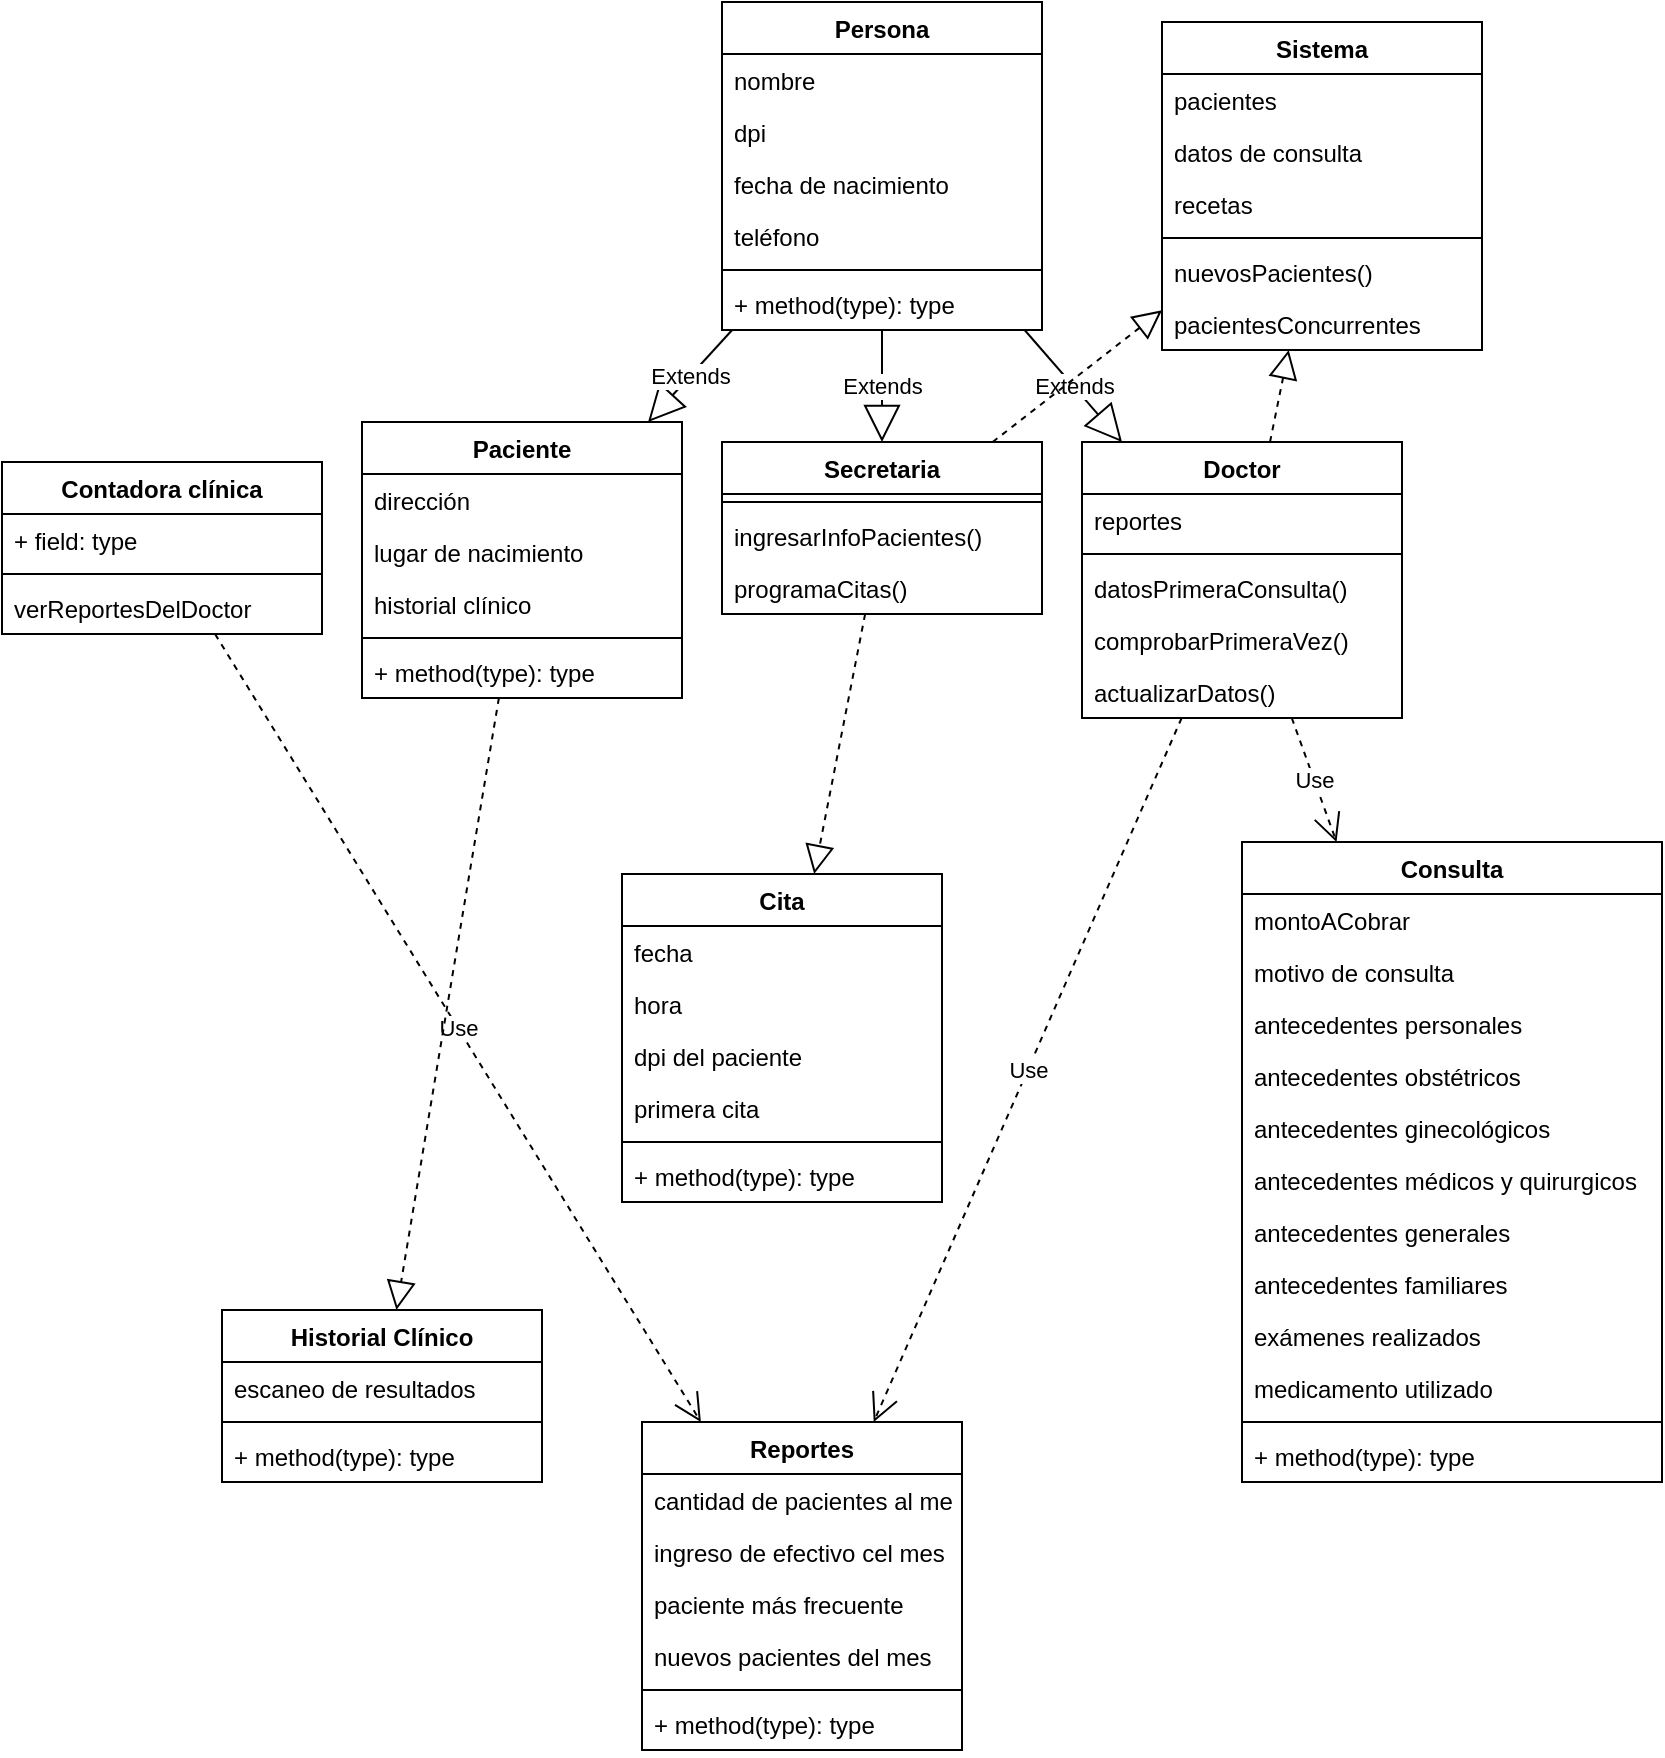 <mxfile version="17.1.4" type="github">
  <diagram id="NU7XsaEUqlEqbhf0lE5d" name="Page-1">
    <mxGraphModel dx="789" dy="2080" grid="1" gridSize="10" guides="1" tooltips="1" connect="1" arrows="1" fold="1" page="1" pageScale="1" pageWidth="1390" pageHeight="980" math="0" shadow="0">
      <root>
        <mxCell id="0" />
        <mxCell id="1" parent="0" />
        <mxCell id="qIFj5bCFdVShRzZvZpv5-1" value="Paciente" style="swimlane;fontStyle=1;align=center;verticalAlign=top;childLayout=stackLayout;horizontal=1;startSize=26;horizontalStack=0;resizeParent=1;resizeParentMax=0;resizeLast=0;collapsible=1;marginBottom=0;" vertex="1" parent="1">
          <mxGeometry x="190" y="100" width="160" height="138" as="geometry" />
        </mxCell>
        <mxCell id="qIFj5bCFdVShRzZvZpv5-7" value="dirección" style="text;strokeColor=none;fillColor=none;align=left;verticalAlign=top;spacingLeft=4;spacingRight=4;overflow=hidden;rotatable=0;points=[[0,0.5],[1,0.5]];portConstraint=eastwest;" vertex="1" parent="qIFj5bCFdVShRzZvZpv5-1">
          <mxGeometry y="26" width="160" height="26" as="geometry" />
        </mxCell>
        <mxCell id="qIFj5bCFdVShRzZvZpv5-9" value="lugar de nacimiento" style="text;strokeColor=none;fillColor=none;align=left;verticalAlign=top;spacingLeft=4;spacingRight=4;overflow=hidden;rotatable=0;points=[[0,0.5],[1,0.5]];portConstraint=eastwest;" vertex="1" parent="qIFj5bCFdVShRzZvZpv5-1">
          <mxGeometry y="52" width="160" height="26" as="geometry" />
        </mxCell>
        <mxCell id="qIFj5bCFdVShRzZvZpv5-21" value="historial clínico" style="text;strokeColor=none;fillColor=none;align=left;verticalAlign=top;spacingLeft=4;spacingRight=4;overflow=hidden;rotatable=0;points=[[0,0.5],[1,0.5]];portConstraint=eastwest;" vertex="1" parent="qIFj5bCFdVShRzZvZpv5-1">
          <mxGeometry y="78" width="160" height="26" as="geometry" />
        </mxCell>
        <mxCell id="qIFj5bCFdVShRzZvZpv5-3" value="" style="line;strokeWidth=1;fillColor=none;align=left;verticalAlign=middle;spacingTop=-1;spacingLeft=3;spacingRight=3;rotatable=0;labelPosition=right;points=[];portConstraint=eastwest;" vertex="1" parent="qIFj5bCFdVShRzZvZpv5-1">
          <mxGeometry y="104" width="160" height="8" as="geometry" />
        </mxCell>
        <mxCell id="qIFj5bCFdVShRzZvZpv5-4" value="+ method(type): type" style="text;strokeColor=none;fillColor=none;align=left;verticalAlign=top;spacingLeft=4;spacingRight=4;overflow=hidden;rotatable=0;points=[[0,0.5],[1,0.5]];portConstraint=eastwest;" vertex="1" parent="qIFj5bCFdVShRzZvZpv5-1">
          <mxGeometry y="112" width="160" height="26" as="geometry" />
        </mxCell>
        <mxCell id="qIFj5bCFdVShRzZvZpv5-10" value="Cita" style="swimlane;fontStyle=1;align=center;verticalAlign=top;childLayout=stackLayout;horizontal=1;startSize=26;horizontalStack=0;resizeParent=1;resizeParentMax=0;resizeLast=0;collapsible=1;marginBottom=0;" vertex="1" parent="1">
          <mxGeometry x="320" y="326" width="160" height="164" as="geometry" />
        </mxCell>
        <mxCell id="qIFj5bCFdVShRzZvZpv5-11" value="fecha" style="text;strokeColor=none;fillColor=none;align=left;verticalAlign=top;spacingLeft=4;spacingRight=4;overflow=hidden;rotatable=0;points=[[0,0.5],[1,0.5]];portConstraint=eastwest;" vertex="1" parent="qIFj5bCFdVShRzZvZpv5-10">
          <mxGeometry y="26" width="160" height="26" as="geometry" />
        </mxCell>
        <mxCell id="qIFj5bCFdVShRzZvZpv5-14" value="hora" style="text;strokeColor=none;fillColor=none;align=left;verticalAlign=top;spacingLeft=4;spacingRight=4;overflow=hidden;rotatable=0;points=[[0,0.5],[1,0.5]];portConstraint=eastwest;" vertex="1" parent="qIFj5bCFdVShRzZvZpv5-10">
          <mxGeometry y="52" width="160" height="26" as="geometry" />
        </mxCell>
        <mxCell id="qIFj5bCFdVShRzZvZpv5-15" value="dpi del paciente" style="text;strokeColor=none;fillColor=none;align=left;verticalAlign=top;spacingLeft=4;spacingRight=4;overflow=hidden;rotatable=0;points=[[0,0.5],[1,0.5]];portConstraint=eastwest;" vertex="1" parent="qIFj5bCFdVShRzZvZpv5-10">
          <mxGeometry y="78" width="160" height="26" as="geometry" />
        </mxCell>
        <mxCell id="qIFj5bCFdVShRzZvZpv5-16" value="primera cita" style="text;strokeColor=none;fillColor=none;align=left;verticalAlign=top;spacingLeft=4;spacingRight=4;overflow=hidden;rotatable=0;points=[[0,0.5],[1,0.5]];portConstraint=eastwest;" vertex="1" parent="qIFj5bCFdVShRzZvZpv5-10">
          <mxGeometry y="104" width="160" height="26" as="geometry" />
        </mxCell>
        <mxCell id="qIFj5bCFdVShRzZvZpv5-12" value="" style="line;strokeWidth=1;fillColor=none;align=left;verticalAlign=middle;spacingTop=-1;spacingLeft=3;spacingRight=3;rotatable=0;labelPosition=right;points=[];portConstraint=eastwest;" vertex="1" parent="qIFj5bCFdVShRzZvZpv5-10">
          <mxGeometry y="130" width="160" height="8" as="geometry" />
        </mxCell>
        <mxCell id="qIFj5bCFdVShRzZvZpv5-13" value="+ method(type): type" style="text;strokeColor=none;fillColor=none;align=left;verticalAlign=top;spacingLeft=4;spacingRight=4;overflow=hidden;rotatable=0;points=[[0,0.5],[1,0.5]];portConstraint=eastwest;" vertex="1" parent="qIFj5bCFdVShRzZvZpv5-10">
          <mxGeometry y="138" width="160" height="26" as="geometry" />
        </mxCell>
        <mxCell id="qIFj5bCFdVShRzZvZpv5-17" value="Sistema" style="swimlane;fontStyle=1;align=center;verticalAlign=top;childLayout=stackLayout;horizontal=1;startSize=26;horizontalStack=0;resizeParent=1;resizeParentMax=0;resizeLast=0;collapsible=1;marginBottom=0;" vertex="1" parent="1">
          <mxGeometry x="590" y="-100" width="160" height="164" as="geometry" />
        </mxCell>
        <mxCell id="qIFj5bCFdVShRzZvZpv5-18" value="pacientes" style="text;strokeColor=none;fillColor=none;align=left;verticalAlign=top;spacingLeft=4;spacingRight=4;overflow=hidden;rotatable=0;points=[[0,0.5],[1,0.5]];portConstraint=eastwest;" vertex="1" parent="qIFj5bCFdVShRzZvZpv5-17">
          <mxGeometry y="26" width="160" height="26" as="geometry" />
        </mxCell>
        <mxCell id="qIFj5bCFdVShRzZvZpv5-22" value="datos de consulta" style="text;strokeColor=none;fillColor=none;align=left;verticalAlign=top;spacingLeft=4;spacingRight=4;overflow=hidden;rotatable=0;points=[[0,0.5],[1,0.5]];portConstraint=eastwest;" vertex="1" parent="qIFj5bCFdVShRzZvZpv5-17">
          <mxGeometry y="52" width="160" height="26" as="geometry" />
        </mxCell>
        <mxCell id="qIFj5bCFdVShRzZvZpv5-23" value="recetas" style="text;strokeColor=none;fillColor=none;align=left;verticalAlign=top;spacingLeft=4;spacingRight=4;overflow=hidden;rotatable=0;points=[[0,0.5],[1,0.5]];portConstraint=eastwest;" vertex="1" parent="qIFj5bCFdVShRzZvZpv5-17">
          <mxGeometry y="78" width="160" height="26" as="geometry" />
        </mxCell>
        <mxCell id="qIFj5bCFdVShRzZvZpv5-19" value="" style="line;strokeWidth=1;fillColor=none;align=left;verticalAlign=middle;spacingTop=-1;spacingLeft=3;spacingRight=3;rotatable=0;labelPosition=right;points=[];portConstraint=eastwest;" vertex="1" parent="qIFj5bCFdVShRzZvZpv5-17">
          <mxGeometry y="104" width="160" height="8" as="geometry" />
        </mxCell>
        <mxCell id="qIFj5bCFdVShRzZvZpv5-20" value="nuevosPacientes()" style="text;strokeColor=none;fillColor=none;align=left;verticalAlign=top;spacingLeft=4;spacingRight=4;overflow=hidden;rotatable=0;points=[[0,0.5],[1,0.5]];portConstraint=eastwest;" vertex="1" parent="qIFj5bCFdVShRzZvZpv5-17">
          <mxGeometry y="112" width="160" height="26" as="geometry" />
        </mxCell>
        <mxCell id="qIFj5bCFdVShRzZvZpv5-65" value="pacientesConcurrentes" style="text;strokeColor=none;fillColor=none;align=left;verticalAlign=top;spacingLeft=4;spacingRight=4;overflow=hidden;rotatable=0;points=[[0,0.5],[1,0.5]];portConstraint=eastwest;" vertex="1" parent="qIFj5bCFdVShRzZvZpv5-17">
          <mxGeometry y="138" width="160" height="26" as="geometry" />
        </mxCell>
        <mxCell id="qIFj5bCFdVShRzZvZpv5-24" value="Historial Clínico" style="swimlane;fontStyle=1;align=center;verticalAlign=top;childLayout=stackLayout;horizontal=1;startSize=26;horizontalStack=0;resizeParent=1;resizeParentMax=0;resizeLast=0;collapsible=1;marginBottom=0;" vertex="1" parent="1">
          <mxGeometry x="120" y="544" width="160" height="86" as="geometry" />
        </mxCell>
        <mxCell id="qIFj5bCFdVShRzZvZpv5-29" value="escaneo de resultados" style="text;strokeColor=none;fillColor=none;align=left;verticalAlign=top;spacingLeft=4;spacingRight=4;overflow=hidden;rotatable=0;points=[[0,0.5],[1,0.5]];portConstraint=eastwest;" vertex="1" parent="qIFj5bCFdVShRzZvZpv5-24">
          <mxGeometry y="26" width="160" height="26" as="geometry" />
        </mxCell>
        <mxCell id="qIFj5bCFdVShRzZvZpv5-26" value="" style="line;strokeWidth=1;fillColor=none;align=left;verticalAlign=middle;spacingTop=-1;spacingLeft=3;spacingRight=3;rotatable=0;labelPosition=right;points=[];portConstraint=eastwest;" vertex="1" parent="qIFj5bCFdVShRzZvZpv5-24">
          <mxGeometry y="52" width="160" height="8" as="geometry" />
        </mxCell>
        <mxCell id="qIFj5bCFdVShRzZvZpv5-27" value="+ method(type): type" style="text;strokeColor=none;fillColor=none;align=left;verticalAlign=top;spacingLeft=4;spacingRight=4;overflow=hidden;rotatable=0;points=[[0,0.5],[1,0.5]];portConstraint=eastwest;" vertex="1" parent="qIFj5bCFdVShRzZvZpv5-24">
          <mxGeometry y="60" width="160" height="26" as="geometry" />
        </mxCell>
        <mxCell id="qIFj5bCFdVShRzZvZpv5-30" value="Consulta" style="swimlane;fontStyle=1;align=center;verticalAlign=top;childLayout=stackLayout;horizontal=1;startSize=26;horizontalStack=0;resizeParent=1;resizeParentMax=0;resizeLast=0;collapsible=1;marginBottom=0;" vertex="1" parent="1">
          <mxGeometry x="630" y="310" width="210" height="320" as="geometry" />
        </mxCell>
        <mxCell id="qIFj5bCFdVShRzZvZpv5-31" value="montoACobrar" style="text;strokeColor=none;fillColor=none;align=left;verticalAlign=top;spacingLeft=4;spacingRight=4;overflow=hidden;rotatable=0;points=[[0,0.5],[1,0.5]];portConstraint=eastwest;" vertex="1" parent="qIFj5bCFdVShRzZvZpv5-30">
          <mxGeometry y="26" width="210" height="26" as="geometry" />
        </mxCell>
        <mxCell id="qIFj5bCFdVShRzZvZpv5-49" value="motivo de consulta" style="text;strokeColor=none;fillColor=none;align=left;verticalAlign=top;spacingLeft=4;spacingRight=4;overflow=hidden;rotatable=0;points=[[0,0.5],[1,0.5]];portConstraint=eastwest;" vertex="1" parent="qIFj5bCFdVShRzZvZpv5-30">
          <mxGeometry y="52" width="210" height="26" as="geometry" />
        </mxCell>
        <mxCell id="qIFj5bCFdVShRzZvZpv5-50" value="antecedentes personales" style="text;strokeColor=none;fillColor=none;align=left;verticalAlign=top;spacingLeft=4;spacingRight=4;overflow=hidden;rotatable=0;points=[[0,0.5],[1,0.5]];portConstraint=eastwest;" vertex="1" parent="qIFj5bCFdVShRzZvZpv5-30">
          <mxGeometry y="78" width="210" height="26" as="geometry" />
        </mxCell>
        <mxCell id="qIFj5bCFdVShRzZvZpv5-51" value="antecedentes obstétricos" style="text;strokeColor=none;fillColor=none;align=left;verticalAlign=top;spacingLeft=4;spacingRight=4;overflow=hidden;rotatable=0;points=[[0,0.5],[1,0.5]];portConstraint=eastwest;" vertex="1" parent="qIFj5bCFdVShRzZvZpv5-30">
          <mxGeometry y="104" width="210" height="26" as="geometry" />
        </mxCell>
        <mxCell id="qIFj5bCFdVShRzZvZpv5-52" value="antecedentes ginecológicos" style="text;strokeColor=none;fillColor=none;align=left;verticalAlign=top;spacingLeft=4;spacingRight=4;overflow=hidden;rotatable=0;points=[[0,0.5],[1,0.5]];portConstraint=eastwest;" vertex="1" parent="qIFj5bCFdVShRzZvZpv5-30">
          <mxGeometry y="130" width="210" height="26" as="geometry" />
        </mxCell>
        <mxCell id="qIFj5bCFdVShRzZvZpv5-53" value="antecedentes médicos y quirurgicos" style="text;strokeColor=none;fillColor=none;align=left;verticalAlign=top;spacingLeft=4;spacingRight=4;overflow=hidden;rotatable=0;points=[[0,0.5],[1,0.5]];portConstraint=eastwest;" vertex="1" parent="qIFj5bCFdVShRzZvZpv5-30">
          <mxGeometry y="156" width="210" height="26" as="geometry" />
        </mxCell>
        <mxCell id="qIFj5bCFdVShRzZvZpv5-54" value="antecedentes generales" style="text;strokeColor=none;fillColor=none;align=left;verticalAlign=top;spacingLeft=4;spacingRight=4;overflow=hidden;rotatable=0;points=[[0,0.5],[1,0.5]];portConstraint=eastwest;" vertex="1" parent="qIFj5bCFdVShRzZvZpv5-30">
          <mxGeometry y="182" width="210" height="26" as="geometry" />
        </mxCell>
        <mxCell id="qIFj5bCFdVShRzZvZpv5-55" value="antecedentes familiares" style="text;strokeColor=none;fillColor=none;align=left;verticalAlign=top;spacingLeft=4;spacingRight=4;overflow=hidden;rotatable=0;points=[[0,0.5],[1,0.5]];portConstraint=eastwest;" vertex="1" parent="qIFj5bCFdVShRzZvZpv5-30">
          <mxGeometry y="208" width="210" height="26" as="geometry" />
        </mxCell>
        <mxCell id="qIFj5bCFdVShRzZvZpv5-56" value="exámenes realizados" style="text;strokeColor=none;fillColor=none;align=left;verticalAlign=top;spacingLeft=4;spacingRight=4;overflow=hidden;rotatable=0;points=[[0,0.5],[1,0.5]];portConstraint=eastwest;" vertex="1" parent="qIFj5bCFdVShRzZvZpv5-30">
          <mxGeometry y="234" width="210" height="26" as="geometry" />
        </mxCell>
        <mxCell id="qIFj5bCFdVShRzZvZpv5-57" value="medicamento utilizado" style="text;strokeColor=none;fillColor=none;align=left;verticalAlign=top;spacingLeft=4;spacingRight=4;overflow=hidden;rotatable=0;points=[[0,0.5],[1,0.5]];portConstraint=eastwest;" vertex="1" parent="qIFj5bCFdVShRzZvZpv5-30">
          <mxGeometry y="260" width="210" height="26" as="geometry" />
        </mxCell>
        <mxCell id="qIFj5bCFdVShRzZvZpv5-32" value="" style="line;strokeWidth=1;fillColor=none;align=left;verticalAlign=middle;spacingTop=-1;spacingLeft=3;spacingRight=3;rotatable=0;labelPosition=right;points=[];portConstraint=eastwest;" vertex="1" parent="qIFj5bCFdVShRzZvZpv5-30">
          <mxGeometry y="286" width="210" height="8" as="geometry" />
        </mxCell>
        <mxCell id="qIFj5bCFdVShRzZvZpv5-33" value="+ method(type): type" style="text;strokeColor=none;fillColor=none;align=left;verticalAlign=top;spacingLeft=4;spacingRight=4;overflow=hidden;rotatable=0;points=[[0,0.5],[1,0.5]];portConstraint=eastwest;" vertex="1" parent="qIFj5bCFdVShRzZvZpv5-30">
          <mxGeometry y="294" width="210" height="26" as="geometry" />
        </mxCell>
        <mxCell id="qIFj5bCFdVShRzZvZpv5-34" value="Persona" style="swimlane;fontStyle=1;align=center;verticalAlign=top;childLayout=stackLayout;horizontal=1;startSize=26;horizontalStack=0;resizeParent=1;resizeParentMax=0;resizeLast=0;collapsible=1;marginBottom=0;" vertex="1" parent="1">
          <mxGeometry x="370" y="-110" width="160" height="164" as="geometry" />
        </mxCell>
        <mxCell id="qIFj5bCFdVShRzZvZpv5-2" value="nombre" style="text;strokeColor=none;fillColor=none;align=left;verticalAlign=top;spacingLeft=4;spacingRight=4;overflow=hidden;rotatable=0;points=[[0,0.5],[1,0.5]];portConstraint=eastwest;" vertex="1" parent="qIFj5bCFdVShRzZvZpv5-34">
          <mxGeometry y="26" width="160" height="26" as="geometry" />
        </mxCell>
        <mxCell id="qIFj5bCFdVShRzZvZpv5-5" value="dpi" style="text;strokeColor=none;fillColor=none;align=left;verticalAlign=top;spacingLeft=4;spacingRight=4;overflow=hidden;rotatable=0;points=[[0,0.5],[1,0.5]];portConstraint=eastwest;" vertex="1" parent="qIFj5bCFdVShRzZvZpv5-34">
          <mxGeometry y="52" width="160" height="26" as="geometry" />
        </mxCell>
        <mxCell id="qIFj5bCFdVShRzZvZpv5-6" value="fecha de nacimiento" style="text;strokeColor=none;fillColor=none;align=left;verticalAlign=top;spacingLeft=4;spacingRight=4;overflow=hidden;rotatable=0;points=[[0,0.5],[1,0.5]];portConstraint=eastwest;" vertex="1" parent="qIFj5bCFdVShRzZvZpv5-34">
          <mxGeometry y="78" width="160" height="26" as="geometry" />
        </mxCell>
        <mxCell id="qIFj5bCFdVShRzZvZpv5-8" value="teléfono" style="text;strokeColor=none;fillColor=none;align=left;verticalAlign=top;spacingLeft=4;spacingRight=4;overflow=hidden;rotatable=0;points=[[0,0.5],[1,0.5]];portConstraint=eastwest;" vertex="1" parent="qIFj5bCFdVShRzZvZpv5-34">
          <mxGeometry y="104" width="160" height="26" as="geometry" />
        </mxCell>
        <mxCell id="qIFj5bCFdVShRzZvZpv5-36" value="" style="line;strokeWidth=1;fillColor=none;align=left;verticalAlign=middle;spacingTop=-1;spacingLeft=3;spacingRight=3;rotatable=0;labelPosition=right;points=[];portConstraint=eastwest;" vertex="1" parent="qIFj5bCFdVShRzZvZpv5-34">
          <mxGeometry y="130" width="160" height="8" as="geometry" />
        </mxCell>
        <mxCell id="qIFj5bCFdVShRzZvZpv5-37" value="+ method(type): type" style="text;strokeColor=none;fillColor=none;align=left;verticalAlign=top;spacingLeft=4;spacingRight=4;overflow=hidden;rotatable=0;points=[[0,0.5],[1,0.5]];portConstraint=eastwest;" vertex="1" parent="qIFj5bCFdVShRzZvZpv5-34">
          <mxGeometry y="138" width="160" height="26" as="geometry" />
        </mxCell>
        <mxCell id="qIFj5bCFdVShRzZvZpv5-38" value="Secretaria" style="swimlane;fontStyle=1;align=center;verticalAlign=top;childLayout=stackLayout;horizontal=1;startSize=26;horizontalStack=0;resizeParent=1;resizeParentMax=0;resizeLast=0;collapsible=1;marginBottom=0;" vertex="1" parent="1">
          <mxGeometry x="370" y="110" width="160" height="86" as="geometry" />
        </mxCell>
        <mxCell id="qIFj5bCFdVShRzZvZpv5-40" value="" style="line;strokeWidth=1;fillColor=none;align=left;verticalAlign=middle;spacingTop=-1;spacingLeft=3;spacingRight=3;rotatable=0;labelPosition=right;points=[];portConstraint=eastwest;" vertex="1" parent="qIFj5bCFdVShRzZvZpv5-38">
          <mxGeometry y="26" width="160" height="8" as="geometry" />
        </mxCell>
        <mxCell id="qIFj5bCFdVShRzZvZpv5-42" value="ingresarInfoPacientes()" style="text;strokeColor=none;fillColor=none;align=left;verticalAlign=top;spacingLeft=4;spacingRight=4;overflow=hidden;rotatable=0;points=[[0,0.5],[1,0.5]];portConstraint=eastwest;" vertex="1" parent="qIFj5bCFdVShRzZvZpv5-38">
          <mxGeometry y="34" width="160" height="26" as="geometry" />
        </mxCell>
        <mxCell id="qIFj5bCFdVShRzZvZpv5-43" value="programaCitas()" style="text;strokeColor=none;fillColor=none;align=left;verticalAlign=top;spacingLeft=4;spacingRight=4;overflow=hidden;rotatable=0;points=[[0,0.5],[1,0.5]];portConstraint=eastwest;" vertex="1" parent="qIFj5bCFdVShRzZvZpv5-38">
          <mxGeometry y="60" width="160" height="26" as="geometry" />
        </mxCell>
        <mxCell id="qIFj5bCFdVShRzZvZpv5-44" value="Doctor" style="swimlane;fontStyle=1;align=center;verticalAlign=top;childLayout=stackLayout;horizontal=1;startSize=26;horizontalStack=0;resizeParent=1;resizeParentMax=0;resizeLast=0;collapsible=1;marginBottom=0;" vertex="1" parent="1">
          <mxGeometry x="550" y="110" width="160" height="138" as="geometry" />
        </mxCell>
        <mxCell id="qIFj5bCFdVShRzZvZpv5-45" value="reportes" style="text;strokeColor=none;fillColor=none;align=left;verticalAlign=top;spacingLeft=4;spacingRight=4;overflow=hidden;rotatable=0;points=[[0,0.5],[1,0.5]];portConstraint=eastwest;" vertex="1" parent="qIFj5bCFdVShRzZvZpv5-44">
          <mxGeometry y="26" width="160" height="26" as="geometry" />
        </mxCell>
        <mxCell id="qIFj5bCFdVShRzZvZpv5-46" value="" style="line;strokeWidth=1;fillColor=none;align=left;verticalAlign=middle;spacingTop=-1;spacingLeft=3;spacingRight=3;rotatable=0;labelPosition=right;points=[];portConstraint=eastwest;" vertex="1" parent="qIFj5bCFdVShRzZvZpv5-44">
          <mxGeometry y="52" width="160" height="8" as="geometry" />
        </mxCell>
        <mxCell id="qIFj5bCFdVShRzZvZpv5-47" value="datosPrimeraConsulta()" style="text;strokeColor=none;fillColor=none;align=left;verticalAlign=top;spacingLeft=4;spacingRight=4;overflow=hidden;rotatable=0;points=[[0,0.5],[1,0.5]];portConstraint=eastwest;" vertex="1" parent="qIFj5bCFdVShRzZvZpv5-44">
          <mxGeometry y="60" width="160" height="26" as="geometry" />
        </mxCell>
        <mxCell id="qIFj5bCFdVShRzZvZpv5-48" value="comprobarPrimeraVez()" style="text;strokeColor=none;fillColor=none;align=left;verticalAlign=top;spacingLeft=4;spacingRight=4;overflow=hidden;rotatable=0;points=[[0,0.5],[1,0.5]];portConstraint=eastwest;" vertex="1" parent="qIFj5bCFdVShRzZvZpv5-44">
          <mxGeometry y="86" width="160" height="26" as="geometry" />
        </mxCell>
        <mxCell id="qIFj5bCFdVShRzZvZpv5-66" value="actualizarDatos()" style="text;strokeColor=none;fillColor=none;align=left;verticalAlign=top;spacingLeft=4;spacingRight=4;overflow=hidden;rotatable=0;points=[[0,0.5],[1,0.5]];portConstraint=eastwest;" vertex="1" parent="qIFj5bCFdVShRzZvZpv5-44">
          <mxGeometry y="112" width="160" height="26" as="geometry" />
        </mxCell>
        <mxCell id="qIFj5bCFdVShRzZvZpv5-58" value="Reportes" style="swimlane;fontStyle=1;align=center;verticalAlign=top;childLayout=stackLayout;horizontal=1;startSize=26;horizontalStack=0;resizeParent=1;resizeParentMax=0;resizeLast=0;collapsible=1;marginBottom=0;" vertex="1" parent="1">
          <mxGeometry x="330" y="600" width="160" height="164" as="geometry" />
        </mxCell>
        <mxCell id="qIFj5bCFdVShRzZvZpv5-59" value="cantidad de pacientes al mes" style="text;strokeColor=none;fillColor=none;align=left;verticalAlign=top;spacingLeft=4;spacingRight=4;overflow=hidden;rotatable=0;points=[[0,0.5],[1,0.5]];portConstraint=eastwest;" vertex="1" parent="qIFj5bCFdVShRzZvZpv5-58">
          <mxGeometry y="26" width="160" height="26" as="geometry" />
        </mxCell>
        <mxCell id="qIFj5bCFdVShRzZvZpv5-62" value="ingreso de efectivo cel mes" style="text;strokeColor=none;fillColor=none;align=left;verticalAlign=top;spacingLeft=4;spacingRight=4;overflow=hidden;rotatable=0;points=[[0,0.5],[1,0.5]];portConstraint=eastwest;" vertex="1" parent="qIFj5bCFdVShRzZvZpv5-58">
          <mxGeometry y="52" width="160" height="26" as="geometry" />
        </mxCell>
        <mxCell id="qIFj5bCFdVShRzZvZpv5-63" value="paciente más frecuente" style="text;strokeColor=none;fillColor=none;align=left;verticalAlign=top;spacingLeft=4;spacingRight=4;overflow=hidden;rotatable=0;points=[[0,0.5],[1,0.5]];portConstraint=eastwest;" vertex="1" parent="qIFj5bCFdVShRzZvZpv5-58">
          <mxGeometry y="78" width="160" height="26" as="geometry" />
        </mxCell>
        <mxCell id="qIFj5bCFdVShRzZvZpv5-64" value="nuevos pacientes del mes" style="text;strokeColor=none;fillColor=none;align=left;verticalAlign=top;spacingLeft=4;spacingRight=4;overflow=hidden;rotatable=0;points=[[0,0.5],[1,0.5]];portConstraint=eastwest;" vertex="1" parent="qIFj5bCFdVShRzZvZpv5-58">
          <mxGeometry y="104" width="160" height="26" as="geometry" />
        </mxCell>
        <mxCell id="qIFj5bCFdVShRzZvZpv5-60" value="" style="line;strokeWidth=1;fillColor=none;align=left;verticalAlign=middle;spacingTop=-1;spacingLeft=3;spacingRight=3;rotatable=0;labelPosition=right;points=[];portConstraint=eastwest;" vertex="1" parent="qIFj5bCFdVShRzZvZpv5-58">
          <mxGeometry y="130" width="160" height="8" as="geometry" />
        </mxCell>
        <mxCell id="qIFj5bCFdVShRzZvZpv5-61" value="+ method(type): type" style="text;strokeColor=none;fillColor=none;align=left;verticalAlign=top;spacingLeft=4;spacingRight=4;overflow=hidden;rotatable=0;points=[[0,0.5],[1,0.5]];portConstraint=eastwest;" vertex="1" parent="qIFj5bCFdVShRzZvZpv5-58">
          <mxGeometry y="138" width="160" height="26" as="geometry" />
        </mxCell>
        <mxCell id="qIFj5bCFdVShRzZvZpv5-67" value="Extends" style="endArrow=block;endSize=16;endFill=0;html=1;rounded=0;" edge="1" parent="1" source="qIFj5bCFdVShRzZvZpv5-34" target="qIFj5bCFdVShRzZvZpv5-1">
          <mxGeometry width="160" relative="1" as="geometry">
            <mxPoint x="140" y="290" as="sourcePoint" />
            <mxPoint x="300" y="290" as="targetPoint" />
          </mxGeometry>
        </mxCell>
        <mxCell id="qIFj5bCFdVShRzZvZpv5-68" value="Extends" style="endArrow=block;endSize=16;endFill=0;html=1;rounded=0;" edge="1" parent="1" source="qIFj5bCFdVShRzZvZpv5-34" target="qIFj5bCFdVShRzZvZpv5-38">
          <mxGeometry width="160" relative="1" as="geometry">
            <mxPoint x="385.076" y="64" as="sourcePoint" />
            <mxPoint x="343.046" y="110" as="targetPoint" />
          </mxGeometry>
        </mxCell>
        <mxCell id="qIFj5bCFdVShRzZvZpv5-69" value="Extends" style="endArrow=block;endSize=16;endFill=0;html=1;rounded=0;" edge="1" parent="1" source="qIFj5bCFdVShRzZvZpv5-34" target="qIFj5bCFdVShRzZvZpv5-44">
          <mxGeometry width="160" relative="1" as="geometry">
            <mxPoint x="460" y="64" as="sourcePoint" />
            <mxPoint x="470" y="120" as="targetPoint" />
          </mxGeometry>
        </mxCell>
        <mxCell id="qIFj5bCFdVShRzZvZpv5-70" value="Use" style="endArrow=open;endSize=12;dashed=1;html=1;rounded=0;" edge="1" parent="1" source="qIFj5bCFdVShRzZvZpv5-44" target="qIFj5bCFdVShRzZvZpv5-30">
          <mxGeometry width="160" relative="1" as="geometry">
            <mxPoint x="370" y="290" as="sourcePoint" />
            <mxPoint x="530" y="290" as="targetPoint" />
          </mxGeometry>
        </mxCell>
        <mxCell id="qIFj5bCFdVShRzZvZpv5-71" value="Use" style="endArrow=open;endSize=12;dashed=1;html=1;rounded=0;" edge="1" parent="1" source="qIFj5bCFdVShRzZvZpv5-44" target="qIFj5bCFdVShRzZvZpv5-58">
          <mxGeometry width="160" relative="1" as="geometry">
            <mxPoint x="370" y="290" as="sourcePoint" />
            <mxPoint x="530" y="290" as="targetPoint" />
          </mxGeometry>
        </mxCell>
        <mxCell id="qIFj5bCFdVShRzZvZpv5-72" value="Contadora clínica" style="swimlane;fontStyle=1;align=center;verticalAlign=top;childLayout=stackLayout;horizontal=1;startSize=26;horizontalStack=0;resizeParent=1;resizeParentMax=0;resizeLast=0;collapsible=1;marginBottom=0;" vertex="1" parent="1">
          <mxGeometry x="10" y="120" width="160" height="86" as="geometry" />
        </mxCell>
        <mxCell id="qIFj5bCFdVShRzZvZpv5-73" value="+ field: type" style="text;strokeColor=none;fillColor=none;align=left;verticalAlign=top;spacingLeft=4;spacingRight=4;overflow=hidden;rotatable=0;points=[[0,0.5],[1,0.5]];portConstraint=eastwest;" vertex="1" parent="qIFj5bCFdVShRzZvZpv5-72">
          <mxGeometry y="26" width="160" height="26" as="geometry" />
        </mxCell>
        <mxCell id="qIFj5bCFdVShRzZvZpv5-74" value="" style="line;strokeWidth=1;fillColor=none;align=left;verticalAlign=middle;spacingTop=-1;spacingLeft=3;spacingRight=3;rotatable=0;labelPosition=right;points=[];portConstraint=eastwest;" vertex="1" parent="qIFj5bCFdVShRzZvZpv5-72">
          <mxGeometry y="52" width="160" height="8" as="geometry" />
        </mxCell>
        <mxCell id="qIFj5bCFdVShRzZvZpv5-75" value="verReportesDelDoctor" style="text;strokeColor=none;fillColor=none;align=left;verticalAlign=top;spacingLeft=4;spacingRight=4;overflow=hidden;rotatable=0;points=[[0,0.5],[1,0.5]];portConstraint=eastwest;" vertex="1" parent="qIFj5bCFdVShRzZvZpv5-72">
          <mxGeometry y="60" width="160" height="26" as="geometry" />
        </mxCell>
        <mxCell id="qIFj5bCFdVShRzZvZpv5-76" value="Use" style="endArrow=open;endSize=12;dashed=1;html=1;rounded=0;" edge="1" parent="1" source="qIFj5bCFdVShRzZvZpv5-72" target="qIFj5bCFdVShRzZvZpv5-58">
          <mxGeometry width="160" relative="1" as="geometry">
            <mxPoint x="290" y="290" as="sourcePoint" />
            <mxPoint x="450" y="290" as="targetPoint" />
          </mxGeometry>
        </mxCell>
        <mxCell id="qIFj5bCFdVShRzZvZpv5-77" value="" style="endArrow=block;dashed=1;endFill=0;endSize=12;html=1;rounded=0;" edge="1" parent="1" source="qIFj5bCFdVShRzZvZpv5-38" target="qIFj5bCFdVShRzZvZpv5-17">
          <mxGeometry width="160" relative="1" as="geometry">
            <mxPoint x="290" y="430" as="sourcePoint" />
            <mxPoint x="450" y="430" as="targetPoint" />
          </mxGeometry>
        </mxCell>
        <mxCell id="qIFj5bCFdVShRzZvZpv5-78" value="" style="endArrow=block;dashed=1;endFill=0;endSize=12;html=1;rounded=0;" edge="1" parent="1" source="qIFj5bCFdVShRzZvZpv5-44" target="qIFj5bCFdVShRzZvZpv5-17">
          <mxGeometry width="160" relative="1" as="geometry">
            <mxPoint x="515.322" y="120" as="sourcePoint" />
            <mxPoint x="600" y="54.182" as="targetPoint" />
          </mxGeometry>
        </mxCell>
        <mxCell id="qIFj5bCFdVShRzZvZpv5-79" value="" style="endArrow=block;dashed=1;endFill=0;endSize=12;html=1;rounded=0;" edge="1" parent="1" source="qIFj5bCFdVShRzZvZpv5-38" target="qIFj5bCFdVShRzZvZpv5-10">
          <mxGeometry width="160" relative="1" as="geometry">
            <mxPoint x="350" y="430" as="sourcePoint" />
            <mxPoint x="510" y="430" as="targetPoint" />
          </mxGeometry>
        </mxCell>
        <mxCell id="qIFj5bCFdVShRzZvZpv5-80" value="" style="endArrow=block;dashed=1;endFill=0;endSize=12;html=1;rounded=0;" edge="1" parent="1" source="qIFj5bCFdVShRzZvZpv5-1" target="qIFj5bCFdVShRzZvZpv5-24">
          <mxGeometry width="160" relative="1" as="geometry">
            <mxPoint x="451.569" y="206" as="sourcePoint" />
            <mxPoint x="426.078" y="336" as="targetPoint" />
          </mxGeometry>
        </mxCell>
      </root>
    </mxGraphModel>
  </diagram>
</mxfile>
